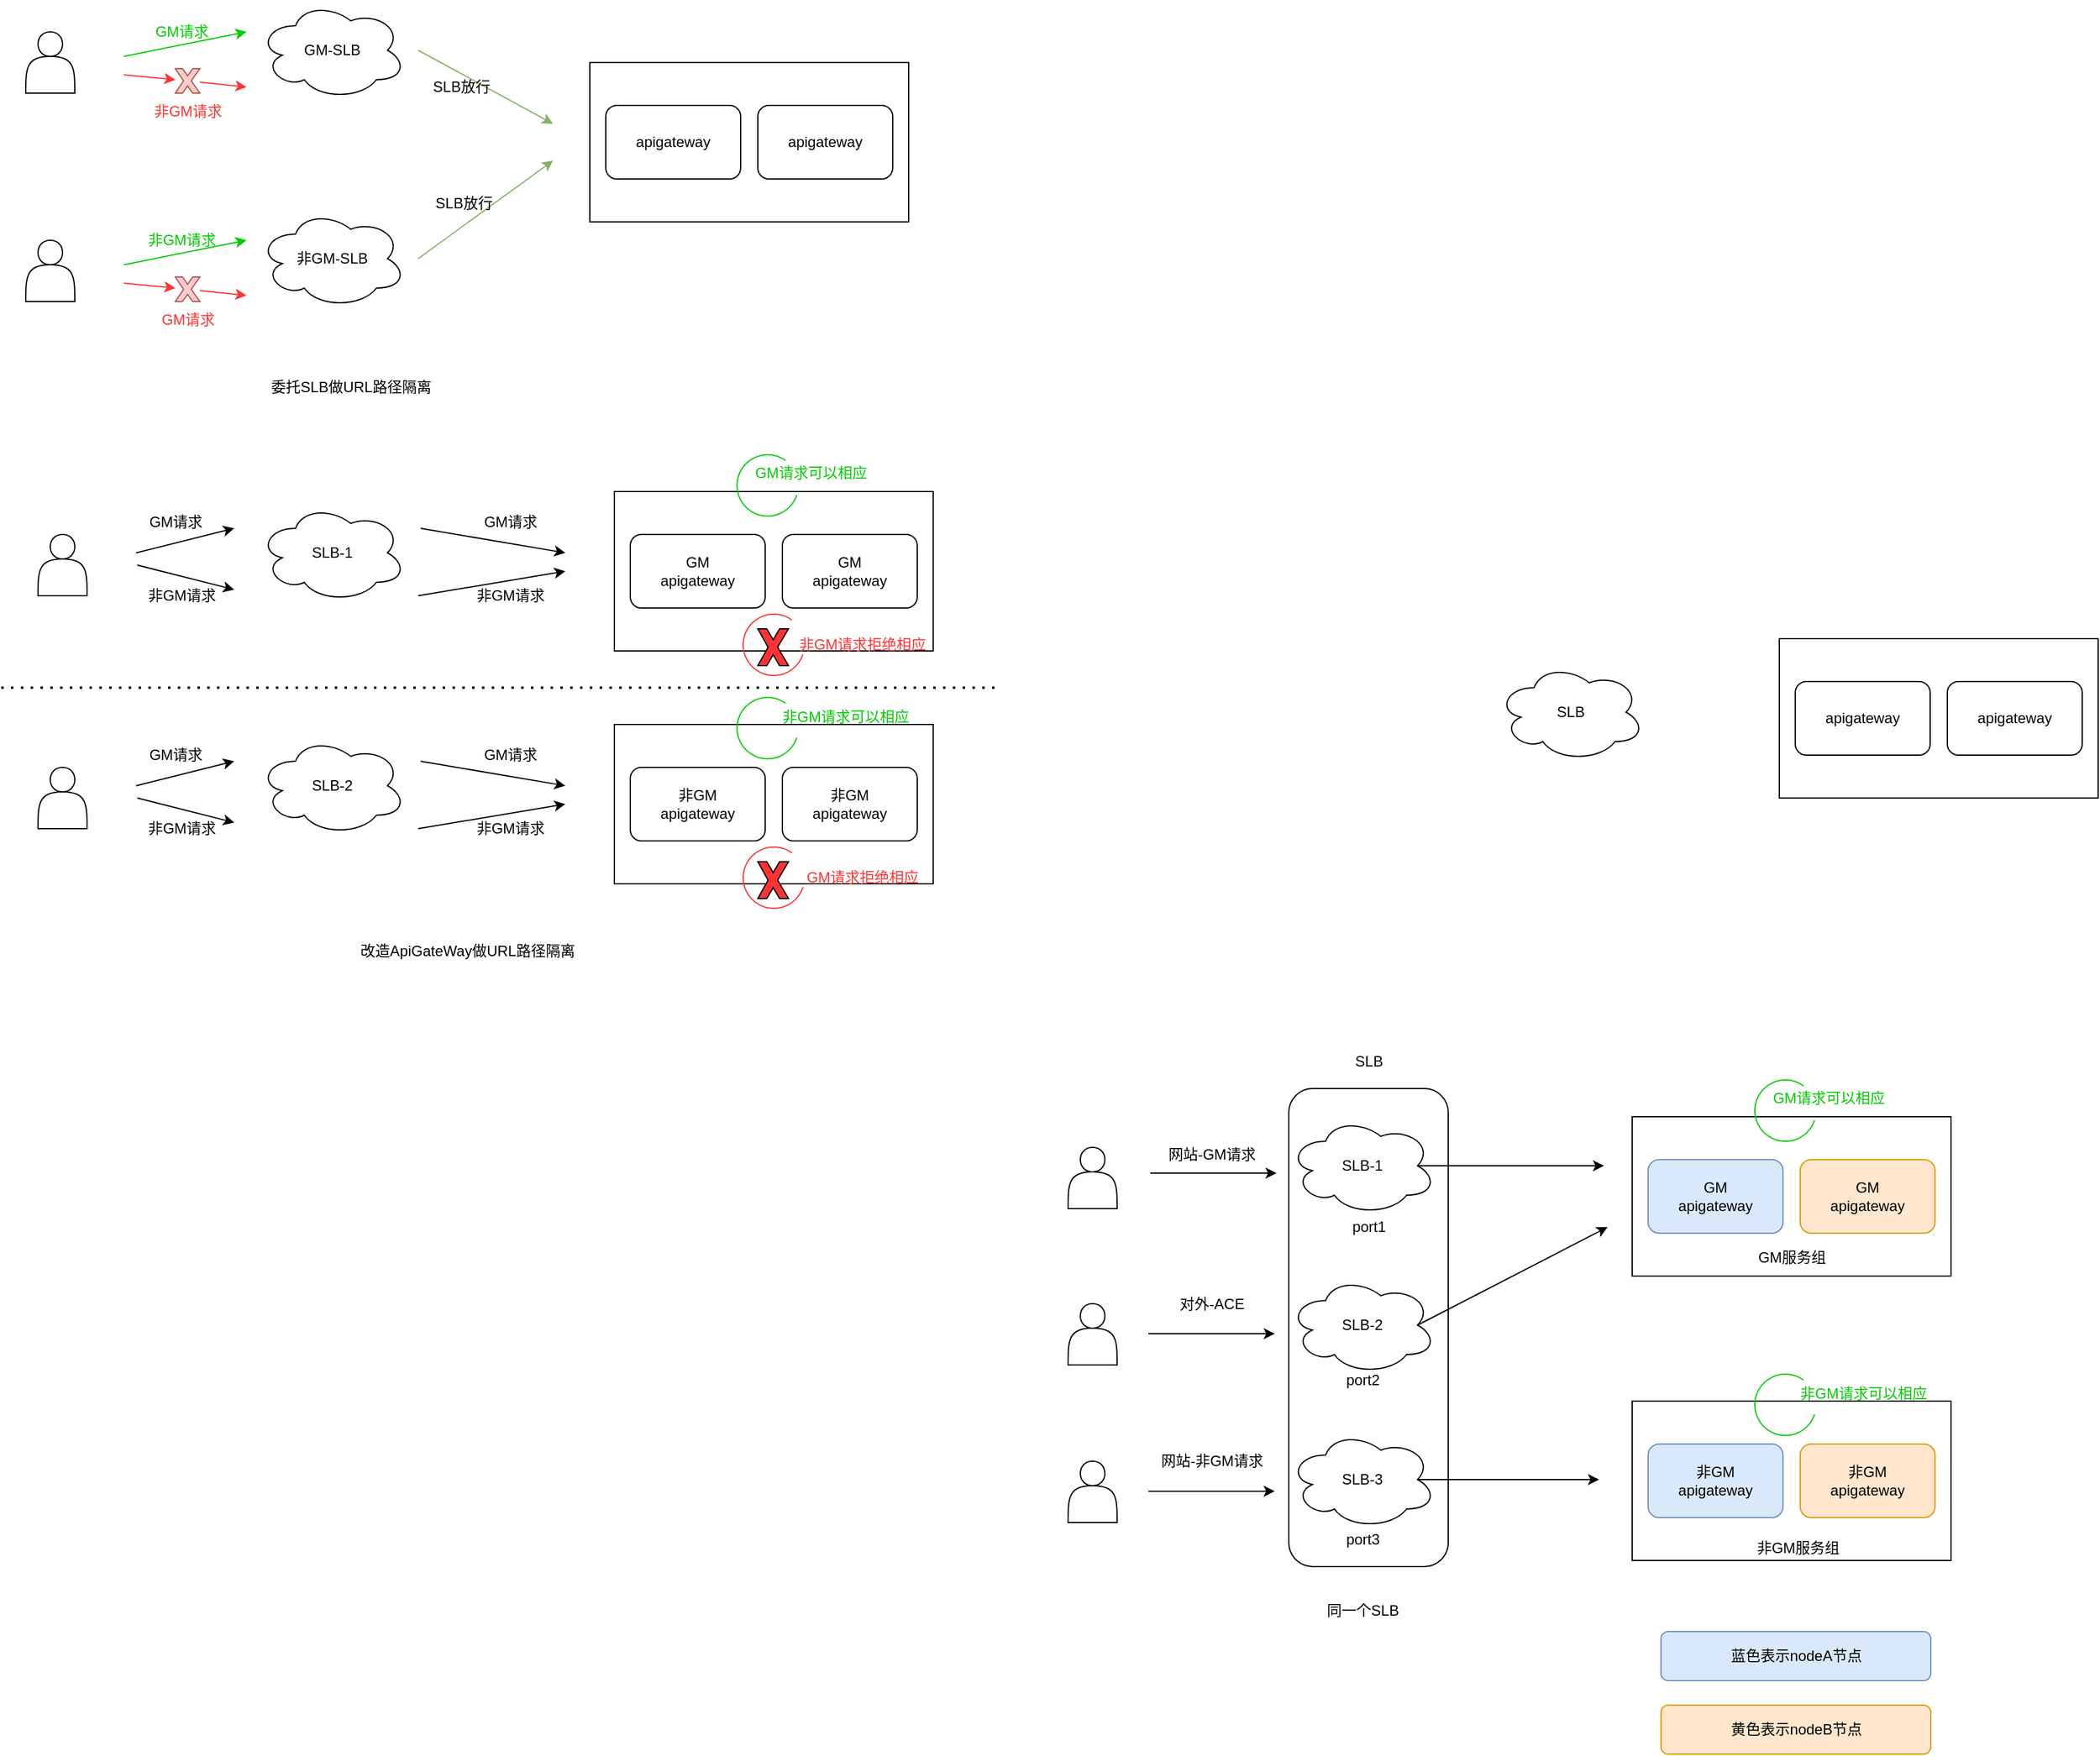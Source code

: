 <mxfile version="21.8.2" type="github">
  <diagram name="第 1 页" id="-euYrq6UXhqAbyDrJ8by">
    <mxGraphModel dx="1434" dy="758" grid="1" gridSize="10" guides="1" tooltips="1" connect="1" arrows="1" fold="1" page="1" pageScale="1" pageWidth="4681" pageHeight="3300" math="0" shadow="0">
      <root>
        <mxCell id="0" />
        <mxCell id="1" parent="0" />
        <mxCell id="ZTsOR0KiFuearrxY1AdN-50" value="" style="rounded=1;whiteSpace=wrap;html=1;" parent="1" vertex="1">
          <mxGeometry x="1120" y="1037" width="130" height="390" as="geometry" />
        </mxCell>
        <mxCell id="s5ZnHEbZAF1jLoiQEf9y-1" value="GM-SLB" style="ellipse;shape=cloud;whiteSpace=wrap;html=1;" parent="1" vertex="1">
          <mxGeometry x="280" y="150" width="120" height="80" as="geometry" />
        </mxCell>
        <mxCell id="s5ZnHEbZAF1jLoiQEf9y-3" value="" style="shape=actor;whiteSpace=wrap;html=1;" parent="1" vertex="1">
          <mxGeometry x="90" y="175" width="40" height="50" as="geometry" />
        </mxCell>
        <mxCell id="s5ZnHEbZAF1jLoiQEf9y-5" value="SLB" style="ellipse;shape=cloud;whiteSpace=wrap;html=1;" parent="1" vertex="1">
          <mxGeometry x="1290" y="690" width="120" height="80" as="geometry" />
        </mxCell>
        <mxCell id="s5ZnHEbZAF1jLoiQEf9y-11" value="" style="group" parent="1" vertex="1" connectable="0">
          <mxGeometry x="1520" y="670" width="260" height="130" as="geometry" />
        </mxCell>
        <mxCell id="s5ZnHEbZAF1jLoiQEf9y-7" value="" style="rounded=0;whiteSpace=wrap;html=1;" parent="s5ZnHEbZAF1jLoiQEf9y-11" vertex="1">
          <mxGeometry width="260" height="130" as="geometry" />
        </mxCell>
        <mxCell id="s5ZnHEbZAF1jLoiQEf9y-9" value="apigateway" style="rounded=1;whiteSpace=wrap;html=1;" parent="s5ZnHEbZAF1jLoiQEf9y-11" vertex="1">
          <mxGeometry x="13" y="35" width="110" height="60" as="geometry" />
        </mxCell>
        <mxCell id="s5ZnHEbZAF1jLoiQEf9y-10" value="apigateway" style="rounded=1;whiteSpace=wrap;html=1;" parent="s5ZnHEbZAF1jLoiQEf9y-11" vertex="1">
          <mxGeometry x="137" y="35" width="110" height="60" as="geometry" />
        </mxCell>
        <mxCell id="s5ZnHEbZAF1jLoiQEf9y-13" value="" style="endArrow=classic;html=1;rounded=0;strokeColor=#00CC00;" parent="1" edge="1">
          <mxGeometry width="50" height="50" relative="1" as="geometry">
            <mxPoint x="170" y="195" as="sourcePoint" />
            <mxPoint x="270" y="175" as="targetPoint" />
          </mxGeometry>
        </mxCell>
        <mxCell id="s5ZnHEbZAF1jLoiQEf9y-14" value="" style="endArrow=classic;html=1;rounded=0;strokeColor=#FF3333;" parent="1" source="s5ZnHEbZAF1jLoiQEf9y-17" edge="1">
          <mxGeometry width="50" height="50" relative="1" as="geometry">
            <mxPoint x="170" y="210" as="sourcePoint" />
            <mxPoint x="270" y="220" as="targetPoint" />
          </mxGeometry>
        </mxCell>
        <mxCell id="s5ZnHEbZAF1jLoiQEf9y-15" value="&lt;font color=&quot;#00cc00&quot;&gt;GM请求&lt;/font&gt;" style="text;html=1;align=center;verticalAlign=middle;resizable=0;points=[];autosize=1;strokeColor=none;fillColor=none;" parent="1" vertex="1">
          <mxGeometry x="182" y="160" width="70" height="30" as="geometry" />
        </mxCell>
        <mxCell id="s5ZnHEbZAF1jLoiQEf9y-16" value="&lt;font color=&quot;#ff3333&quot;&gt;非GM请求&lt;/font&gt;" style="text;html=1;align=center;verticalAlign=middle;resizable=0;points=[];autosize=1;strokeColor=none;fillColor=none;" parent="1" vertex="1">
          <mxGeometry x="182" y="225" width="80" height="30" as="geometry" />
        </mxCell>
        <mxCell id="s5ZnHEbZAF1jLoiQEf9y-18" value="" style="endArrow=classic;html=1;rounded=0;strokeColor=#FF3333;" parent="1" target="s5ZnHEbZAF1jLoiQEf9y-17" edge="1">
          <mxGeometry width="50" height="50" relative="1" as="geometry">
            <mxPoint x="170" y="210" as="sourcePoint" />
            <mxPoint x="270" y="220" as="targetPoint" />
          </mxGeometry>
        </mxCell>
        <mxCell id="s5ZnHEbZAF1jLoiQEf9y-17" value="" style="verticalLabelPosition=bottom;verticalAlign=top;html=1;shape=mxgraph.basic.x;fillColor=#f8cecc;strokeColor=#b85450;" parent="1" vertex="1">
          <mxGeometry x="212" y="205" width="20" height="20" as="geometry" />
        </mxCell>
        <mxCell id="s5ZnHEbZAF1jLoiQEf9y-20" value="" style="group" parent="1" vertex="1" connectable="0">
          <mxGeometry x="550" y="200" width="260" height="130" as="geometry" />
        </mxCell>
        <mxCell id="s5ZnHEbZAF1jLoiQEf9y-21" value="" style="rounded=0;whiteSpace=wrap;html=1;" parent="s5ZnHEbZAF1jLoiQEf9y-20" vertex="1">
          <mxGeometry width="260" height="130" as="geometry" />
        </mxCell>
        <mxCell id="s5ZnHEbZAF1jLoiQEf9y-22" value="apigateway" style="rounded=1;whiteSpace=wrap;html=1;" parent="s5ZnHEbZAF1jLoiQEf9y-20" vertex="1">
          <mxGeometry x="13" y="35" width="110" height="60" as="geometry" />
        </mxCell>
        <mxCell id="s5ZnHEbZAF1jLoiQEf9y-23" value="apigateway" style="rounded=1;whiteSpace=wrap;html=1;" parent="s5ZnHEbZAF1jLoiQEf9y-20" vertex="1">
          <mxGeometry x="137" y="35" width="110" height="60" as="geometry" />
        </mxCell>
        <mxCell id="s5ZnHEbZAF1jLoiQEf9y-24" value="" style="endArrow=classic;html=1;rounded=0;fillColor=#d5e8d4;strokeColor=#82b366;" parent="1" edge="1">
          <mxGeometry width="50" height="50" relative="1" as="geometry">
            <mxPoint x="410" y="190" as="sourcePoint" />
            <mxPoint x="520" y="250" as="targetPoint" />
          </mxGeometry>
        </mxCell>
        <mxCell id="s5ZnHEbZAF1jLoiQEf9y-25" value="委托SLB做URL路径隔离" style="text;html=1;align=center;verticalAlign=middle;resizable=0;points=[];autosize=1;strokeColor=none;fillColor=none;" parent="1" vertex="1">
          <mxGeometry x="280" y="450" width="150" height="30" as="geometry" />
        </mxCell>
        <mxCell id="s5ZnHEbZAF1jLoiQEf9y-26" value="SLB放行" style="text;html=1;align=center;verticalAlign=middle;resizable=0;points=[];autosize=1;strokeColor=none;fillColor=none;" parent="1" vertex="1">
          <mxGeometry x="410" y="205" width="70" height="30" as="geometry" />
        </mxCell>
        <mxCell id="s5ZnHEbZAF1jLoiQEf9y-28" value="非GM-SLB" style="ellipse;shape=cloud;whiteSpace=wrap;html=1;" parent="1" vertex="1">
          <mxGeometry x="280" y="320" width="120" height="80" as="geometry" />
        </mxCell>
        <mxCell id="s5ZnHEbZAF1jLoiQEf9y-29" value="" style="shape=actor;whiteSpace=wrap;html=1;" parent="1" vertex="1">
          <mxGeometry x="90" y="345" width="40" height="50" as="geometry" />
        </mxCell>
        <mxCell id="s5ZnHEbZAF1jLoiQEf9y-30" value="" style="endArrow=classic;html=1;rounded=0;strokeColor=#00CC00;" parent="1" edge="1">
          <mxGeometry width="50" height="50" relative="1" as="geometry">
            <mxPoint x="170" y="365" as="sourcePoint" />
            <mxPoint x="270" y="345" as="targetPoint" />
          </mxGeometry>
        </mxCell>
        <mxCell id="s5ZnHEbZAF1jLoiQEf9y-31" value="" style="endArrow=classic;html=1;rounded=0;strokeColor=#FF3333;" parent="1" source="s5ZnHEbZAF1jLoiQEf9y-35" edge="1">
          <mxGeometry width="50" height="50" relative="1" as="geometry">
            <mxPoint x="170" y="380" as="sourcePoint" />
            <mxPoint x="270" y="390" as="targetPoint" />
          </mxGeometry>
        </mxCell>
        <mxCell id="s5ZnHEbZAF1jLoiQEf9y-32" value="&lt;font color=&quot;#00cc00&quot;&gt;非GM请求&lt;/font&gt;" style="text;html=1;align=center;verticalAlign=middle;resizable=0;points=[];autosize=1;strokeColor=none;fillColor=none;" parent="1" vertex="1">
          <mxGeometry x="177" y="330" width="80" height="30" as="geometry" />
        </mxCell>
        <mxCell id="s5ZnHEbZAF1jLoiQEf9y-33" value="&lt;font color=&quot;#ff3333&quot;&gt;GM请求&lt;/font&gt;" style="text;html=1;align=center;verticalAlign=middle;resizable=0;points=[];autosize=1;strokeColor=none;fillColor=none;" parent="1" vertex="1">
          <mxGeometry x="187" y="395" width="70" height="30" as="geometry" />
        </mxCell>
        <mxCell id="s5ZnHEbZAF1jLoiQEf9y-34" value="" style="endArrow=classic;html=1;rounded=0;strokeColor=#FF3333;" parent="1" target="s5ZnHEbZAF1jLoiQEf9y-35" edge="1">
          <mxGeometry width="50" height="50" relative="1" as="geometry">
            <mxPoint x="170" y="380" as="sourcePoint" />
            <mxPoint x="270" y="390" as="targetPoint" />
          </mxGeometry>
        </mxCell>
        <mxCell id="s5ZnHEbZAF1jLoiQEf9y-35" value="" style="verticalLabelPosition=bottom;verticalAlign=top;html=1;shape=mxgraph.basic.x;fillColor=#f8cecc;strokeColor=#b85450;" parent="1" vertex="1">
          <mxGeometry x="212" y="375" width="20" height="20" as="geometry" />
        </mxCell>
        <mxCell id="s5ZnHEbZAF1jLoiQEf9y-40" value="" style="endArrow=classic;html=1;rounded=0;fillColor=#d5e8d4;strokeColor=#82b366;" parent="1" edge="1">
          <mxGeometry width="50" height="50" relative="1" as="geometry">
            <mxPoint x="410" y="360" as="sourcePoint" />
            <mxPoint x="520" y="280" as="targetPoint" />
          </mxGeometry>
        </mxCell>
        <mxCell id="s5ZnHEbZAF1jLoiQEf9y-41" value="SLB放行" style="text;html=1;align=center;verticalAlign=middle;resizable=0;points=[];autosize=1;strokeColor=none;fillColor=none;" parent="1" vertex="1">
          <mxGeometry x="412" y="300" width="70" height="30" as="geometry" />
        </mxCell>
        <mxCell id="s5ZnHEbZAF1jLoiQEf9y-42" value="SLB-1" style="ellipse;shape=cloud;whiteSpace=wrap;html=1;" parent="1" vertex="1">
          <mxGeometry x="280" y="560" width="120" height="80" as="geometry" />
        </mxCell>
        <mxCell id="s5ZnHEbZAF1jLoiQEf9y-43" value="" style="group" parent="1" vertex="1" connectable="0">
          <mxGeometry x="570" y="550" width="267" height="150" as="geometry" />
        </mxCell>
        <mxCell id="s5ZnHEbZAF1jLoiQEf9y-44" value="" style="rounded=0;whiteSpace=wrap;html=1;" parent="s5ZnHEbZAF1jLoiQEf9y-43" vertex="1">
          <mxGeometry width="260" height="130" as="geometry" />
        </mxCell>
        <mxCell id="s5ZnHEbZAF1jLoiQEf9y-45" value="GM&lt;br&gt;apigateway" style="rounded=1;whiteSpace=wrap;html=1;" parent="s5ZnHEbZAF1jLoiQEf9y-43" vertex="1">
          <mxGeometry x="13" y="35" width="110" height="60" as="geometry" />
        </mxCell>
        <mxCell id="s5ZnHEbZAF1jLoiQEf9y-46" value="GM&lt;br&gt;apigateway" style="rounded=1;whiteSpace=wrap;html=1;" parent="s5ZnHEbZAF1jLoiQEf9y-43" vertex="1">
          <mxGeometry x="137" y="35" width="110" height="60" as="geometry" />
        </mxCell>
        <mxCell id="s5ZnHEbZAF1jLoiQEf9y-63" value="" style="verticalLabelPosition=bottom;verticalAlign=top;html=1;shape=mxgraph.basic.arc;startAngle=0.3;endAngle=0.1;strokeColor=#FF3333;" parent="s5ZnHEbZAF1jLoiQEf9y-43" vertex="1">
          <mxGeometry x="105" y="100" width="50" height="50" as="geometry" />
        </mxCell>
        <mxCell id="s5ZnHEbZAF1jLoiQEf9y-64" value="" style="verticalLabelPosition=bottom;verticalAlign=top;html=1;shape=mxgraph.basic.x;fillColor=#FF3333;" parent="s5ZnHEbZAF1jLoiQEf9y-43" vertex="1">
          <mxGeometry x="117" y="112" width="25" height="30" as="geometry" />
        </mxCell>
        <mxCell id="s5ZnHEbZAF1jLoiQEf9y-66" value="非GM请求拒绝相应" style="text;html=1;align=center;verticalAlign=middle;resizable=0;points=[];autosize=1;strokeColor=none;fillColor=none;fontColor=#FF3333;" parent="s5ZnHEbZAF1jLoiQEf9y-43" vertex="1">
          <mxGeometry x="137" y="110" width="130" height="30" as="geometry" />
        </mxCell>
        <mxCell id="s5ZnHEbZAF1jLoiQEf9y-68" value="" style="verticalLabelPosition=bottom;verticalAlign=top;html=1;shape=mxgraph.basic.arc;startAngle=0.3;endAngle=0.1;strokeColor=#00CC00;fontColor=#00CC00;" parent="s5ZnHEbZAF1jLoiQEf9y-43" vertex="1">
          <mxGeometry x="100" y="-30" width="50" height="50" as="geometry" />
        </mxCell>
        <mxCell id="s5ZnHEbZAF1jLoiQEf9y-69" value="GM请求可以相应" style="text;html=1;align=center;verticalAlign=middle;resizable=0;points=[];autosize=1;strokeColor=none;fillColor=none;fontColor=#00CC00;" parent="s5ZnHEbZAF1jLoiQEf9y-43" vertex="1">
          <mxGeometry x="105" y="-30" width="110" height="30" as="geometry" />
        </mxCell>
        <mxCell id="s5ZnHEbZAF1jLoiQEf9y-52" value="" style="shape=actor;whiteSpace=wrap;html=1;" parent="1" vertex="1">
          <mxGeometry x="100" y="585" width="40" height="50" as="geometry" />
        </mxCell>
        <mxCell id="s5ZnHEbZAF1jLoiQEf9y-54" value="" style="endArrow=classic;html=1;rounded=0;" parent="1" edge="1">
          <mxGeometry width="50" height="50" relative="1" as="geometry">
            <mxPoint x="180" y="600" as="sourcePoint" />
            <mxPoint x="260" y="580" as="targetPoint" />
          </mxGeometry>
        </mxCell>
        <mxCell id="s5ZnHEbZAF1jLoiQEf9y-55" value="" style="endArrow=none;dashed=1;html=1;dashPattern=1 3;strokeWidth=2;rounded=0;" parent="1" edge="1">
          <mxGeometry width="50" height="50" relative="1" as="geometry">
            <mxPoint x="70" y="710" as="sourcePoint" />
            <mxPoint x="880" y="710" as="targetPoint" />
          </mxGeometry>
        </mxCell>
        <mxCell id="s5ZnHEbZAF1jLoiQEf9y-56" value="GM请求" style="text;html=1;align=center;verticalAlign=middle;resizable=0;points=[];autosize=1;strokeColor=none;fillColor=none;" parent="1" vertex="1">
          <mxGeometry x="177" y="560" width="70" height="30" as="geometry" />
        </mxCell>
        <mxCell id="s5ZnHEbZAF1jLoiQEf9y-57" value="" style="endArrow=classic;html=1;rounded=0;" parent="1" edge="1">
          <mxGeometry width="50" height="50" relative="1" as="geometry">
            <mxPoint x="181" y="610" as="sourcePoint" />
            <mxPoint x="260" y="630" as="targetPoint" />
          </mxGeometry>
        </mxCell>
        <mxCell id="s5ZnHEbZAF1jLoiQEf9y-58" value="非GM请求" style="text;html=1;align=center;verticalAlign=middle;resizable=0;points=[];autosize=1;strokeColor=none;fillColor=none;" parent="1" vertex="1">
          <mxGeometry x="177" y="620" width="80" height="30" as="geometry" />
        </mxCell>
        <mxCell id="s5ZnHEbZAF1jLoiQEf9y-59" value="" style="endArrow=classic;html=1;rounded=0;" parent="1" edge="1">
          <mxGeometry width="50" height="50" relative="1" as="geometry">
            <mxPoint x="412" y="580" as="sourcePoint" />
            <mxPoint x="530" y="600" as="targetPoint" />
          </mxGeometry>
        </mxCell>
        <mxCell id="s5ZnHEbZAF1jLoiQEf9y-60" value="GM请求" style="text;html=1;align=center;verticalAlign=middle;resizable=0;points=[];autosize=1;strokeColor=none;fillColor=none;" parent="1" vertex="1">
          <mxGeometry x="450" y="560" width="70" height="30" as="geometry" />
        </mxCell>
        <mxCell id="s5ZnHEbZAF1jLoiQEf9y-61" value="" style="endArrow=classic;html=1;rounded=0;" parent="1" edge="1">
          <mxGeometry width="50" height="50" relative="1" as="geometry">
            <mxPoint x="410" y="635" as="sourcePoint" />
            <mxPoint x="530" y="615" as="targetPoint" />
          </mxGeometry>
        </mxCell>
        <mxCell id="s5ZnHEbZAF1jLoiQEf9y-62" value="非GM请求" style="text;html=1;align=center;verticalAlign=middle;resizable=0;points=[];autosize=1;strokeColor=none;fillColor=none;" parent="1" vertex="1">
          <mxGeometry x="445" y="620" width="80" height="30" as="geometry" />
        </mxCell>
        <mxCell id="s5ZnHEbZAF1jLoiQEf9y-70" value="SLB-2" style="ellipse;shape=cloud;whiteSpace=wrap;html=1;" parent="1" vertex="1">
          <mxGeometry x="280" y="750" width="120" height="80" as="geometry" />
        </mxCell>
        <mxCell id="s5ZnHEbZAF1jLoiQEf9y-71" value="" style="shape=actor;whiteSpace=wrap;html=1;" parent="1" vertex="1">
          <mxGeometry x="100" y="775" width="40" height="50" as="geometry" />
        </mxCell>
        <mxCell id="s5ZnHEbZAF1jLoiQEf9y-72" value="" style="endArrow=classic;html=1;rounded=0;" parent="1" edge="1">
          <mxGeometry width="50" height="50" relative="1" as="geometry">
            <mxPoint x="180" y="790" as="sourcePoint" />
            <mxPoint x="260" y="770" as="targetPoint" />
          </mxGeometry>
        </mxCell>
        <mxCell id="s5ZnHEbZAF1jLoiQEf9y-73" value="GM请求" style="text;html=1;align=center;verticalAlign=middle;resizable=0;points=[];autosize=1;strokeColor=none;fillColor=none;" parent="1" vertex="1">
          <mxGeometry x="177" y="750" width="70" height="30" as="geometry" />
        </mxCell>
        <mxCell id="s5ZnHEbZAF1jLoiQEf9y-74" value="" style="endArrow=classic;html=1;rounded=0;" parent="1" edge="1">
          <mxGeometry width="50" height="50" relative="1" as="geometry">
            <mxPoint x="181" y="800" as="sourcePoint" />
            <mxPoint x="260" y="820" as="targetPoint" />
          </mxGeometry>
        </mxCell>
        <mxCell id="s5ZnHEbZAF1jLoiQEf9y-75" value="非GM请求" style="text;html=1;align=center;verticalAlign=middle;resizable=0;points=[];autosize=1;strokeColor=none;fillColor=none;" parent="1" vertex="1">
          <mxGeometry x="177" y="810" width="80" height="30" as="geometry" />
        </mxCell>
        <mxCell id="s5ZnHEbZAF1jLoiQEf9y-76" value="" style="endArrow=classic;html=1;rounded=0;" parent="1" edge="1">
          <mxGeometry width="50" height="50" relative="1" as="geometry">
            <mxPoint x="412" y="770" as="sourcePoint" />
            <mxPoint x="530" y="790" as="targetPoint" />
          </mxGeometry>
        </mxCell>
        <mxCell id="s5ZnHEbZAF1jLoiQEf9y-77" value="GM请求" style="text;html=1;align=center;verticalAlign=middle;resizable=0;points=[];autosize=1;strokeColor=none;fillColor=none;" parent="1" vertex="1">
          <mxGeometry x="450" y="750" width="70" height="30" as="geometry" />
        </mxCell>
        <mxCell id="s5ZnHEbZAF1jLoiQEf9y-78" value="" style="endArrow=classic;html=1;rounded=0;" parent="1" edge="1">
          <mxGeometry width="50" height="50" relative="1" as="geometry">
            <mxPoint x="410" y="825" as="sourcePoint" />
            <mxPoint x="530" y="805" as="targetPoint" />
          </mxGeometry>
        </mxCell>
        <mxCell id="s5ZnHEbZAF1jLoiQEf9y-79" value="非GM请求" style="text;html=1;align=center;verticalAlign=middle;resizable=0;points=[];autosize=1;strokeColor=none;fillColor=none;" parent="1" vertex="1">
          <mxGeometry x="445" y="810" width="80" height="30" as="geometry" />
        </mxCell>
        <mxCell id="s5ZnHEbZAF1jLoiQEf9y-80" value="" style="group" parent="1" vertex="1" connectable="0">
          <mxGeometry x="570" y="740" width="267" height="150" as="geometry" />
        </mxCell>
        <mxCell id="s5ZnHEbZAF1jLoiQEf9y-81" value="" style="rounded=0;whiteSpace=wrap;html=1;" parent="s5ZnHEbZAF1jLoiQEf9y-80" vertex="1">
          <mxGeometry width="260" height="130" as="geometry" />
        </mxCell>
        <mxCell id="s5ZnHEbZAF1jLoiQEf9y-82" value="非GM&lt;br&gt;apigateway" style="rounded=1;whiteSpace=wrap;html=1;" parent="s5ZnHEbZAF1jLoiQEf9y-80" vertex="1">
          <mxGeometry x="13" y="35" width="110" height="60" as="geometry" />
        </mxCell>
        <mxCell id="s5ZnHEbZAF1jLoiQEf9y-83" value="非GM&lt;br&gt;apigateway" style="rounded=1;whiteSpace=wrap;html=1;" parent="s5ZnHEbZAF1jLoiQEf9y-80" vertex="1">
          <mxGeometry x="137" y="35" width="110" height="60" as="geometry" />
        </mxCell>
        <mxCell id="s5ZnHEbZAF1jLoiQEf9y-84" value="" style="verticalLabelPosition=bottom;verticalAlign=top;html=1;shape=mxgraph.basic.arc;startAngle=0.3;endAngle=0.1;strokeColor=#FF3333;" parent="s5ZnHEbZAF1jLoiQEf9y-80" vertex="1">
          <mxGeometry x="105" y="100" width="50" height="50" as="geometry" />
        </mxCell>
        <mxCell id="s5ZnHEbZAF1jLoiQEf9y-85" value="" style="verticalLabelPosition=bottom;verticalAlign=top;html=1;shape=mxgraph.basic.x;fillColor=#FF3333;" parent="s5ZnHEbZAF1jLoiQEf9y-80" vertex="1">
          <mxGeometry x="117" y="112" width="25" height="30" as="geometry" />
        </mxCell>
        <mxCell id="s5ZnHEbZAF1jLoiQEf9y-86" value="GM请求拒绝相应" style="text;html=1;align=center;verticalAlign=middle;resizable=0;points=[];autosize=1;strokeColor=none;fillColor=none;fontColor=#FF3333;" parent="s5ZnHEbZAF1jLoiQEf9y-80" vertex="1">
          <mxGeometry x="147" y="110" width="110" height="30" as="geometry" />
        </mxCell>
        <mxCell id="s5ZnHEbZAF1jLoiQEf9y-87" value="" style="verticalLabelPosition=bottom;verticalAlign=top;html=1;shape=mxgraph.basic.arc;startAngle=0.3;endAngle=0.1;strokeColor=#00CC00;fontColor=#00CC00;" parent="s5ZnHEbZAF1jLoiQEf9y-80" vertex="1">
          <mxGeometry x="100" y="-22" width="50" height="50" as="geometry" />
        </mxCell>
        <mxCell id="s5ZnHEbZAF1jLoiQEf9y-88" value="&amp;nbsp; &amp;nbsp; &amp;nbsp; &amp;nbsp; &amp;nbsp; &amp;nbsp;非GM请求可以相应" style="text;html=1;align=center;verticalAlign=middle;resizable=0;points=[];autosize=1;strokeColor=none;fillColor=none;fontColor=#00CC00;" parent="s5ZnHEbZAF1jLoiQEf9y-80" vertex="1">
          <mxGeometry x="90" y="-21" width="160" height="30" as="geometry" />
        </mxCell>
        <mxCell id="s5ZnHEbZAF1jLoiQEf9y-89" value="改造ApiGateWay做URL路径隔离" style="text;html=1;align=center;verticalAlign=middle;resizable=0;points=[];autosize=1;strokeColor=none;fillColor=none;" parent="1" vertex="1">
          <mxGeometry x="350" y="910" width="200" height="30" as="geometry" />
        </mxCell>
        <mxCell id="ZTsOR0KiFuearrxY1AdN-1" value="SLB-1" style="ellipse;shape=cloud;whiteSpace=wrap;html=1;" parent="1" vertex="1">
          <mxGeometry x="1120" y="1060" width="120" height="80" as="geometry" />
        </mxCell>
        <mxCell id="ZTsOR0KiFuearrxY1AdN-2" value="" style="group" parent="1" vertex="1" connectable="0">
          <mxGeometry x="1400" y="1060" width="267" height="150" as="geometry" />
        </mxCell>
        <mxCell id="ZTsOR0KiFuearrxY1AdN-3" value="" style="rounded=0;whiteSpace=wrap;html=1;" parent="ZTsOR0KiFuearrxY1AdN-2" vertex="1">
          <mxGeometry width="260" height="130" as="geometry" />
        </mxCell>
        <mxCell id="ZTsOR0KiFuearrxY1AdN-4" value="GM&lt;br&gt;apigateway" style="rounded=1;whiteSpace=wrap;html=1;fillColor=#dae8fc;strokeColor=#6c8ebf;" parent="ZTsOR0KiFuearrxY1AdN-2" vertex="1">
          <mxGeometry x="13" y="35" width="110" height="60" as="geometry" />
        </mxCell>
        <mxCell id="ZTsOR0KiFuearrxY1AdN-5" value="GM&lt;br&gt;apigateway" style="rounded=1;whiteSpace=wrap;html=1;fillColor=#ffe6cc;strokeColor=#d79b00;" parent="ZTsOR0KiFuearrxY1AdN-2" vertex="1">
          <mxGeometry x="137" y="35" width="110" height="60" as="geometry" />
        </mxCell>
        <mxCell id="ZTsOR0KiFuearrxY1AdN-9" value="" style="verticalLabelPosition=bottom;verticalAlign=top;html=1;shape=mxgraph.basic.arc;startAngle=0.3;endAngle=0.1;strokeColor=#00CC00;fontColor=#00CC00;" parent="ZTsOR0KiFuearrxY1AdN-2" vertex="1">
          <mxGeometry x="100" y="-30" width="50" height="50" as="geometry" />
        </mxCell>
        <mxCell id="ZTsOR0KiFuearrxY1AdN-10" value="GM请求可以相应" style="text;html=1;align=center;verticalAlign=middle;resizable=0;points=[];autosize=1;strokeColor=none;fillColor=none;fontColor=#00CC00;" parent="ZTsOR0KiFuearrxY1AdN-2" vertex="1">
          <mxGeometry x="105" y="-30" width="110" height="30" as="geometry" />
        </mxCell>
        <mxCell id="ZTsOR0KiFuearrxY1AdN-60" value="GM服务组" style="text;html=1;align=center;verticalAlign=middle;resizable=0;points=[];autosize=1;strokeColor=none;fillColor=none;" parent="ZTsOR0KiFuearrxY1AdN-2" vertex="1">
          <mxGeometry x="90" y="100" width="80" height="30" as="geometry" />
        </mxCell>
        <mxCell id="ZTsOR0KiFuearrxY1AdN-11" value="" style="shape=actor;whiteSpace=wrap;html=1;" parent="1" vertex="1">
          <mxGeometry x="940" y="1085" width="40" height="50" as="geometry" />
        </mxCell>
        <mxCell id="ZTsOR0KiFuearrxY1AdN-12" value="" style="endArrow=classic;html=1;rounded=0;" parent="1" edge="1">
          <mxGeometry width="50" height="50" relative="1" as="geometry">
            <mxPoint x="1007" y="1106" as="sourcePoint" />
            <mxPoint x="1110" y="1106" as="targetPoint" />
          </mxGeometry>
        </mxCell>
        <mxCell id="ZTsOR0KiFuearrxY1AdN-14" value="网站-GM请求" style="text;html=1;align=center;verticalAlign=middle;resizable=0;points=[];autosize=1;strokeColor=none;fillColor=none;" parent="1" vertex="1">
          <mxGeometry x="1012" y="1076" width="90" height="30" as="geometry" />
        </mxCell>
        <mxCell id="ZTsOR0KiFuearrxY1AdN-21" value="SLB-3" style="ellipse;shape=cloud;whiteSpace=wrap;html=1;" parent="1" vertex="1">
          <mxGeometry x="1120" y="1316" width="120" height="80" as="geometry" />
        </mxCell>
        <mxCell id="ZTsOR0KiFuearrxY1AdN-22" value="" style="shape=actor;whiteSpace=wrap;html=1;" parent="1" vertex="1">
          <mxGeometry x="940" y="1341" width="40" height="50" as="geometry" />
        </mxCell>
        <mxCell id="ZTsOR0KiFuearrxY1AdN-26" value="网站-非GM请求" style="text;html=1;align=center;verticalAlign=middle;resizable=0;points=[];autosize=1;strokeColor=none;fillColor=none;" parent="1" vertex="1">
          <mxGeometry x="1002" y="1326" width="110" height="30" as="geometry" />
        </mxCell>
        <mxCell id="ZTsOR0KiFuearrxY1AdN-31" value="" style="group" parent="1" vertex="1" connectable="0">
          <mxGeometry x="1410" y="1240" width="267" height="187" as="geometry" />
        </mxCell>
        <mxCell id="ZTsOR0KiFuearrxY1AdN-32" value="" style="rounded=0;whiteSpace=wrap;html=1;" parent="ZTsOR0KiFuearrxY1AdN-31" vertex="1">
          <mxGeometry x="-10" y="52" width="260" height="130" as="geometry" />
        </mxCell>
        <mxCell id="ZTsOR0KiFuearrxY1AdN-33" value="非GM&lt;br&gt;apigateway" style="rounded=1;whiteSpace=wrap;html=1;fillColor=#dae8fc;strokeColor=#6c8ebf;" parent="ZTsOR0KiFuearrxY1AdN-31" vertex="1">
          <mxGeometry x="3" y="87" width="110" height="60" as="geometry" />
        </mxCell>
        <mxCell id="ZTsOR0KiFuearrxY1AdN-34" value="非GM&lt;br&gt;apigateway" style="rounded=1;whiteSpace=wrap;html=1;fillColor=#ffe6cc;strokeColor=#d79b00;" parent="ZTsOR0KiFuearrxY1AdN-31" vertex="1">
          <mxGeometry x="127" y="87" width="110" height="60" as="geometry" />
        </mxCell>
        <mxCell id="ZTsOR0KiFuearrxY1AdN-38" value="" style="verticalLabelPosition=bottom;verticalAlign=top;html=1;shape=mxgraph.basic.arc;startAngle=0.3;endAngle=0.1;strokeColor=#00CC00;fontColor=#00CC00;" parent="ZTsOR0KiFuearrxY1AdN-31" vertex="1">
          <mxGeometry x="90" y="30" width="50" height="50" as="geometry" />
        </mxCell>
        <mxCell id="ZTsOR0KiFuearrxY1AdN-39" value="&amp;nbsp; &amp;nbsp; &amp;nbsp; &amp;nbsp; &amp;nbsp; &amp;nbsp;非GM请求可以相应" style="text;html=1;align=center;verticalAlign=middle;resizable=0;points=[];autosize=1;strokeColor=none;fillColor=none;fontColor=#00CC00;" parent="ZTsOR0KiFuearrxY1AdN-31" vertex="1">
          <mxGeometry x="80" y="31" width="160" height="30" as="geometry" />
        </mxCell>
        <mxCell id="ZTsOR0KiFuearrxY1AdN-61" value="非GM服务组" style="text;html=1;align=center;verticalAlign=middle;resizable=0;points=[];autosize=1;strokeColor=none;fillColor=none;" parent="ZTsOR0KiFuearrxY1AdN-31" vertex="1">
          <mxGeometry x="80" y="157" width="90" height="30" as="geometry" />
        </mxCell>
        <mxCell id="ZTsOR0KiFuearrxY1AdN-41" value="" style="endArrow=classic;html=1;rounded=0;exitX=0.875;exitY=0.5;exitDx=0;exitDy=0;exitPerimeter=0;" parent="1" source="ZTsOR0KiFuearrxY1AdN-1" edge="1">
          <mxGeometry width="50" height="50" relative="1" as="geometry">
            <mxPoint x="1273.5" y="1106" as="sourcePoint" />
            <mxPoint x="1377" y="1100" as="targetPoint" />
          </mxGeometry>
        </mxCell>
        <mxCell id="ZTsOR0KiFuearrxY1AdN-42" value="" style="endArrow=classic;html=1;rounded=0;" parent="1" edge="1">
          <mxGeometry width="50" height="50" relative="1" as="geometry">
            <mxPoint x="1005.5" y="1365.5" as="sourcePoint" />
            <mxPoint x="1108.5" y="1365.5" as="targetPoint" />
          </mxGeometry>
        </mxCell>
        <mxCell id="ZTsOR0KiFuearrxY1AdN-43" value="" style="endArrow=classic;html=1;rounded=0;exitX=0.875;exitY=0.5;exitDx=0;exitDy=0;exitPerimeter=0;" parent="1" source="ZTsOR0KiFuearrxY1AdN-21" edge="1">
          <mxGeometry width="50" height="50" relative="1" as="geometry">
            <mxPoint x="1270" y="1365.5" as="sourcePoint" />
            <mxPoint x="1373" y="1356" as="targetPoint" />
          </mxGeometry>
        </mxCell>
        <mxCell id="ZTsOR0KiFuearrxY1AdN-44" value="SLB-2" style="ellipse;shape=cloud;whiteSpace=wrap;html=1;" parent="1" vertex="1">
          <mxGeometry x="1120" y="1190" width="120" height="80" as="geometry" />
        </mxCell>
        <mxCell id="ZTsOR0KiFuearrxY1AdN-45" value="" style="shape=actor;whiteSpace=wrap;html=1;" parent="1" vertex="1">
          <mxGeometry x="940" y="1212.5" width="40" height="50" as="geometry" />
        </mxCell>
        <mxCell id="ZTsOR0KiFuearrxY1AdN-46" value="对外-ACE" style="text;html=1;align=center;verticalAlign=middle;resizable=0;points=[];autosize=1;strokeColor=none;fillColor=none;" parent="1" vertex="1">
          <mxGeometry x="1017" y="1197.5" width="80" height="30" as="geometry" />
        </mxCell>
        <mxCell id="ZTsOR0KiFuearrxY1AdN-47" value="" style="endArrow=classic;html=1;rounded=0;" parent="1" edge="1">
          <mxGeometry width="50" height="50" relative="1" as="geometry">
            <mxPoint x="1005.5" y="1237" as="sourcePoint" />
            <mxPoint x="1108.5" y="1237" as="targetPoint" />
          </mxGeometry>
        </mxCell>
        <mxCell id="ZTsOR0KiFuearrxY1AdN-48" value="" style="endArrow=classic;html=1;rounded=0;exitX=0.875;exitY=0.5;exitDx=0;exitDy=0;exitPerimeter=0;" parent="1" source="ZTsOR0KiFuearrxY1AdN-44" edge="1">
          <mxGeometry width="50" height="50" relative="1" as="geometry">
            <mxPoint x="1260" y="1229.5" as="sourcePoint" />
            <mxPoint x="1380" y="1150" as="targetPoint" />
          </mxGeometry>
        </mxCell>
        <mxCell id="ZTsOR0KiFuearrxY1AdN-51" value="SLB" style="text;html=1;align=center;verticalAlign=middle;resizable=0;points=[];autosize=1;strokeColor=none;fillColor=none;" parent="1" vertex="1">
          <mxGeometry x="1160" y="1000" width="50" height="30" as="geometry" />
        </mxCell>
        <mxCell id="ZTsOR0KiFuearrxY1AdN-53" value="蓝色表示nodeA节点" style="rounded=1;whiteSpace=wrap;html=1;fillColor=#dae8fc;strokeColor=#6c8ebf;" parent="1" vertex="1">
          <mxGeometry x="1423.5" y="1480" width="220" height="40" as="geometry" />
        </mxCell>
        <mxCell id="ZTsOR0KiFuearrxY1AdN-54" value="黄色表示nodeB节点" style="rounded=1;whiteSpace=wrap;html=1;fillColor=#ffe6cc;strokeColor=#d79b00;" parent="1" vertex="1">
          <mxGeometry x="1423.5" y="1540" width="220" height="40" as="geometry" />
        </mxCell>
        <mxCell id="ZTsOR0KiFuearrxY1AdN-56" value="port2" style="text;html=1;align=center;verticalAlign=middle;resizable=0;points=[];autosize=1;strokeColor=none;fillColor=none;" parent="1" vertex="1">
          <mxGeometry x="1155" y="1260" width="50" height="30" as="geometry" />
        </mxCell>
        <mxCell id="ZTsOR0KiFuearrxY1AdN-57" value="port1" style="text;html=1;align=center;verticalAlign=middle;resizable=0;points=[];autosize=1;strokeColor=none;fillColor=none;" parent="1" vertex="1">
          <mxGeometry x="1160" y="1135" width="50" height="30" as="geometry" />
        </mxCell>
        <mxCell id="ZTsOR0KiFuearrxY1AdN-58" value="port3" style="text;html=1;align=center;verticalAlign=middle;resizable=0;points=[];autosize=1;strokeColor=none;fillColor=none;" parent="1" vertex="1">
          <mxGeometry x="1155" y="1390" width="50" height="30" as="geometry" />
        </mxCell>
        <mxCell id="ZTsOR0KiFuearrxY1AdN-59" value="同一个SLB" style="text;html=1;align=center;verticalAlign=middle;resizable=0;points=[];autosize=1;strokeColor=none;fillColor=none;" parent="1" vertex="1">
          <mxGeometry x="1140" y="1448" width="80" height="30" as="geometry" />
        </mxCell>
      </root>
    </mxGraphModel>
  </diagram>
</mxfile>
